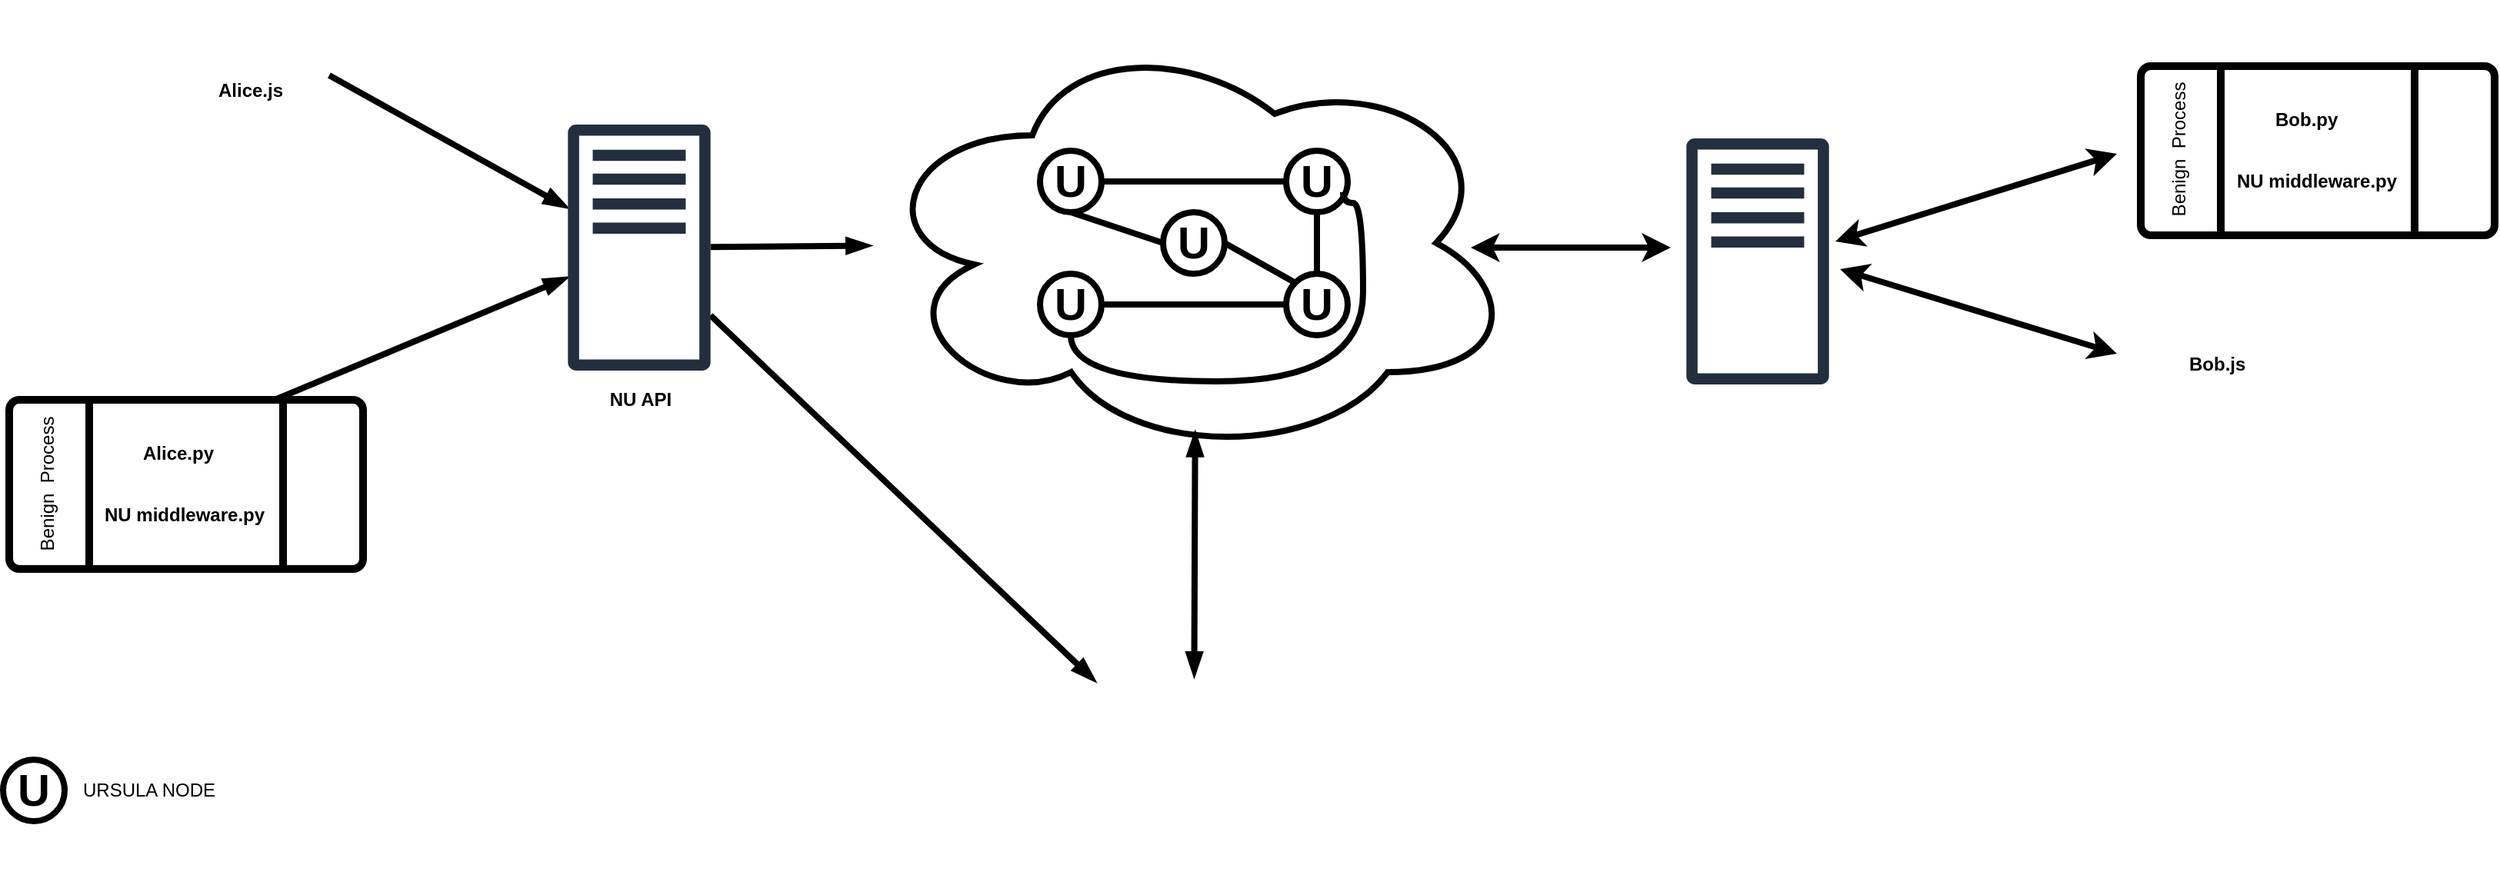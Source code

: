 <mxfile version="12.2.8" type="github" pages="1">
  <diagram id="VRZPe4ht6FZnXAh3OC5D" name="Page-1">
    <mxGraphModel dx="2239" dy="757" grid="1" gridSize="10" guides="1" tooltips="1" connect="1" arrows="1" fold="1" page="1" pageScale="1" pageWidth="827" pageHeight="1169" math="0" shadow="0">
      <root>
        <mxCell id="0"/>
        <mxCell id="1" parent="0"/>
        <mxCell id="8XrIqm7YhIDDk8eNb9Pi-9" value="" style="ellipse;shape=cloud;whiteSpace=wrap;html=1;strokeWidth=4;" vertex="1" parent="1">
          <mxGeometry x="150" y="88" width="420" height="280" as="geometry"/>
        </mxCell>
        <mxCell id="8XrIqm7YhIDDk8eNb9Pi-2" value="&lt;font size=&quot;1&quot;&gt;&lt;b style=&quot;font-size: 29px&quot;&gt;U&lt;/b&gt;&lt;/font&gt;" style="ellipse;whiteSpace=wrap;html=1;strokeWidth=4;" vertex="1" parent="1">
          <mxGeometry x="340" y="208" width="40" height="40" as="geometry"/>
        </mxCell>
        <mxCell id="8XrIqm7YhIDDk8eNb9Pi-12" style="rounded=0;orthogonalLoop=1;jettySize=auto;html=1;exitX=0;exitY=0;exitDx=0;exitDy=0;entryX=1;entryY=0.5;entryDx=0;entryDy=0;endArrow=none;endFill=0;strokeWidth=4;" edge="1" parent="1" source="8XrIqm7YhIDDk8eNb9Pi-3" target="8XrIqm7YhIDDk8eNb9Pi-2">
          <mxGeometry relative="1" as="geometry"/>
        </mxCell>
        <mxCell id="8XrIqm7YhIDDk8eNb9Pi-3" value="&lt;font size=&quot;1&quot;&gt;&lt;b style=&quot;font-size: 29px&quot;&gt;U&lt;/b&gt;&lt;/font&gt;" style="ellipse;whiteSpace=wrap;html=1;strokeWidth=4;" vertex="1" parent="1">
          <mxGeometry x="420" y="248" width="40" height="40" as="geometry"/>
        </mxCell>
        <mxCell id="8XrIqm7YhIDDk8eNb9Pi-15" style="edgeStyle=none;rounded=0;orthogonalLoop=1;jettySize=auto;html=1;exitX=0.5;exitY=1;exitDx=0;exitDy=0;entryX=0;entryY=0.5;entryDx=0;entryDy=0;endArrow=none;endFill=0;strokeWidth=4;" edge="1" parent="1" source="8XrIqm7YhIDDk8eNb9Pi-4" target="8XrIqm7YhIDDk8eNb9Pi-2">
          <mxGeometry relative="1" as="geometry"/>
        </mxCell>
        <mxCell id="8XrIqm7YhIDDk8eNb9Pi-4" value="&lt;font size=&quot;1&quot;&gt;&lt;b style=&quot;font-size: 29px&quot;&gt;U&lt;/b&gt;&lt;/font&gt;" style="ellipse;whiteSpace=wrap;html=1;strokeWidth=4;" vertex="1" parent="1">
          <mxGeometry x="260" y="168" width="40" height="40" as="geometry"/>
        </mxCell>
        <mxCell id="8XrIqm7YhIDDk8eNb9Pi-13" style="edgeStyle=none;rounded=0;orthogonalLoop=1;jettySize=auto;html=1;exitX=0.5;exitY=1;exitDx=0;exitDy=0;endArrow=none;endFill=0;strokeWidth=4;" edge="1" parent="1" source="8XrIqm7YhIDDk8eNb9Pi-5" target="8XrIqm7YhIDDk8eNb9Pi-3">
          <mxGeometry relative="1" as="geometry"/>
        </mxCell>
        <mxCell id="8XrIqm7YhIDDk8eNb9Pi-14" style="edgeStyle=none;rounded=0;orthogonalLoop=1;jettySize=auto;html=1;exitX=0;exitY=0.5;exitDx=0;exitDy=0;endArrow=none;endFill=0;strokeWidth=4;" edge="1" parent="1" source="8XrIqm7YhIDDk8eNb9Pi-5" target="8XrIqm7YhIDDk8eNb9Pi-4">
          <mxGeometry relative="1" as="geometry"/>
        </mxCell>
        <mxCell id="8XrIqm7YhIDDk8eNb9Pi-5" value="&lt;font size=&quot;1&quot;&gt;&lt;b style=&quot;font-size: 29px&quot;&gt;U&lt;/b&gt;&lt;/font&gt;" style="ellipse;whiteSpace=wrap;html=1;strokeWidth=4;" vertex="1" parent="1">
          <mxGeometry x="420" y="168" width="40" height="40" as="geometry"/>
        </mxCell>
        <mxCell id="8XrIqm7YhIDDk8eNb9Pi-11" style="edgeStyle=orthogonalEdgeStyle;rounded=0;orthogonalLoop=1;jettySize=auto;html=1;exitX=1;exitY=0.5;exitDx=0;exitDy=0;endArrow=none;endFill=0;strokeWidth=4;" edge="1" parent="1" source="8XrIqm7YhIDDk8eNb9Pi-6" target="8XrIqm7YhIDDk8eNb9Pi-3">
          <mxGeometry relative="1" as="geometry"/>
        </mxCell>
        <mxCell id="8XrIqm7YhIDDk8eNb9Pi-16" style="edgeStyle=orthogonalEdgeStyle;rounded=0;orthogonalLoop=1;jettySize=auto;html=1;exitX=0.5;exitY=1;exitDx=0;exitDy=0;entryX=0.925;entryY=0.675;entryDx=0;entryDy=0;endArrow=none;endFill=0;curved=1;entryPerimeter=0;strokeWidth=4;" edge="1" parent="1" source="8XrIqm7YhIDDk8eNb9Pi-6" target="8XrIqm7YhIDDk8eNb9Pi-5">
          <mxGeometry relative="1" as="geometry">
            <Array as="points">
              <mxPoint x="280" y="318"/>
              <mxPoint x="470" y="318"/>
              <mxPoint x="470" y="202"/>
              <mxPoint x="457" y="202"/>
            </Array>
          </mxGeometry>
        </mxCell>
        <mxCell id="8XrIqm7YhIDDk8eNb9Pi-6" value="&lt;font size=&quot;1&quot;&gt;&lt;b style=&quot;font-size: 29px&quot;&gt;U&lt;/b&gt;&lt;/font&gt;" style="ellipse;whiteSpace=wrap;html=1;strokeWidth=4;" vertex="1" parent="1">
          <mxGeometry x="260" y="248" width="40" height="40" as="geometry"/>
        </mxCell>
        <mxCell id="8XrIqm7YhIDDk8eNb9Pi-46" style="edgeStyle=none;rounded=0;orthogonalLoop=1;jettySize=auto;html=1;exitX=0.75;exitY=0;exitDx=0;exitDy=0;endArrow=blockThin;endFill=1;strokeWidth=4;" edge="1" parent="1" source="8XrIqm7YhIDDk8eNb9Pi-17" target="8XrIqm7YhIDDk8eNb9Pi-37">
          <mxGeometry relative="1" as="geometry"/>
        </mxCell>
        <mxCell id="8XrIqm7YhIDDk8eNb9Pi-17" value="" style="verticalLabelPosition=bottom;verticalAlign=top;html=1;shape=process;whiteSpace=wrap;rounded=1;size=0.225;arcSize=6;strokeWidth=5;" vertex="1" parent="1">
          <mxGeometry x="-410" y="330" width="230" height="110" as="geometry"/>
        </mxCell>
        <mxCell id="8XrIqm7YhIDDk8eNb9Pi-41" style="rounded=0;orthogonalLoop=1;jettySize=auto;html=1;exitX=1;exitY=0.5;exitDx=0;exitDy=0;endArrow=blockThin;endFill=1;strokeWidth=4;" edge="1" parent="1" source="8XrIqm7YhIDDk8eNb9Pi-23" target="8XrIqm7YhIDDk8eNb9Pi-37">
          <mxGeometry relative="1" as="geometry"/>
        </mxCell>
        <mxCell id="8XrIqm7YhIDDk8eNb9Pi-23" value="" style="shape=image;html=1;verticalAlign=top;verticalLabelPosition=bottom;labelBackgroundColor=#ffffff;imageAspect=0;aspect=fixed;image=https://cdn3.iconfinder.com/data/icons/streamline-icon-set-free-pack/48/Streamline-17-128.png;strokeWidth=1;" vertex="1" parent="1">
          <mxGeometry x="-300" y="70" width="98" height="98" as="geometry"/>
        </mxCell>
        <mxCell id="8XrIqm7YhIDDk8eNb9Pi-25" value="" style="shape=image;html=1;verticalAlign=top;verticalLabelPosition=bottom;labelBackgroundColor=#ffffff;imageAspect=0;aspect=fixed;image=https://cdn3.iconfinder.com/data/icons/streamline-icon-set-free-pack/48/Streamline-17-128.png;strokeWidth=4;" vertex="1" parent="1">
          <mxGeometry x="980" y="248" width="98" height="98" as="geometry"/>
        </mxCell>
        <mxCell id="8XrIqm7YhIDDk8eNb9Pi-27" value="&lt;font size=&quot;1&quot;&gt;&lt;b style=&quot;font-size: 29px&quot;&gt;U&lt;/b&gt;&lt;/font&gt;" style="ellipse;whiteSpace=wrap;html=1;strokeWidth=4;" vertex="1" parent="1">
          <mxGeometry x="-414" y="564" width="40" height="40" as="geometry"/>
        </mxCell>
        <mxCell id="8XrIqm7YhIDDk8eNb9Pi-28" value="URSULA NODE" style="text;html=1;resizable=0;points=[];autosize=1;align=left;verticalAlign=top;spacingTop=-4;" vertex="1" parent="1">
          <mxGeometry x="-364" y="574" width="100" height="20" as="geometry"/>
        </mxCell>
        <mxCell id="8XrIqm7YhIDDk8eNb9Pi-53" style="edgeStyle=none;rounded=0;orthogonalLoop=1;jettySize=auto;html=1;entryX=0.502;entryY=0.939;entryDx=0;entryDy=0;entryPerimeter=0;endArrow=blockThin;endFill=1;strokeWidth=4;startArrow=blockThin;startFill=1;" edge="1" parent="1" source="8XrIqm7YhIDDk8eNb9Pi-29" target="8XrIqm7YhIDDk8eNb9Pi-9">
          <mxGeometry relative="1" as="geometry"/>
        </mxCell>
        <mxCell id="8XrIqm7YhIDDk8eNb9Pi-29" value="" style="shape=image;html=1;verticalAlign=top;verticalLabelPosition=bottom;labelBackgroundColor=#ffffff;imageAspect=0;aspect=fixed;image=https://cdn3.iconfinder.com/data/icons/popular-cryptocurrencies/80/Cryptocurrency_token_coin_v3-01-128.png;strokeWidth=1;" vertex="1" parent="1">
          <mxGeometry x="296" y="510" width="128" height="128" as="geometry"/>
        </mxCell>
        <mxCell id="8XrIqm7YhIDDk8eNb9Pi-30" value="Alice.js" style="text;html=1;resizable=0;points=[];autosize=1;align=left;verticalAlign=top;spacingTop=-4;fontStyle=1" vertex="1" parent="1">
          <mxGeometry x="-276" y="119" width="50" height="20" as="geometry"/>
        </mxCell>
        <mxCell id="8XrIqm7YhIDDk8eNb9Pi-31" value="&lt;b&gt;Alice.py&lt;/b&gt;" style="text;html=1;resizable=0;points=[];autosize=1;align=left;verticalAlign=top;spacingTop=-4;" vertex="1" parent="1">
          <mxGeometry x="-325" y="355" width="60" height="20" as="geometry"/>
        </mxCell>
        <mxCell id="8XrIqm7YhIDDk8eNb9Pi-35" value="&lt;b&gt;Bob.js&lt;/b&gt;" style="text;html=1;resizable=0;points=[];autosize=1;align=left;verticalAlign=top;spacingTop=-4;" vertex="1" parent="1">
          <mxGeometry x="1005" y="297" width="50" height="20" as="geometry"/>
        </mxCell>
        <mxCell id="8XrIqm7YhIDDk8eNb9Pi-47" style="edgeStyle=none;rounded=0;orthogonalLoop=1;jettySize=auto;html=1;endArrow=blockThin;endFill=1;strokeWidth=4;" edge="1" parent="1" source="8XrIqm7YhIDDk8eNb9Pi-37" target="8XrIqm7YhIDDk8eNb9Pi-9">
          <mxGeometry relative="1" as="geometry"/>
        </mxCell>
        <mxCell id="8XrIqm7YhIDDk8eNb9Pi-48" style="edgeStyle=none;rounded=0;orthogonalLoop=1;jettySize=auto;html=1;endArrow=blockThin;endFill=1;strokeWidth=4;" edge="1" parent="1" source="8XrIqm7YhIDDk8eNb9Pi-37" target="8XrIqm7YhIDDk8eNb9Pi-29">
          <mxGeometry relative="1" as="geometry"/>
        </mxCell>
        <mxCell id="8XrIqm7YhIDDk8eNb9Pi-37" value="" style="outlineConnect=0;fontColor=#232F3E;gradientColor=none;fillColor=#232F3E;strokeColor=none;dashed=0;verticalLabelPosition=bottom;verticalAlign=top;align=center;html=1;fontSize=12;fontStyle=0;aspect=fixed;pointerEvents=1;shape=mxgraph.aws4.traditional_server;strokeWidth=2;" vertex="1" parent="1">
          <mxGeometry x="-47" y="151" width="93" height="160" as="geometry"/>
        </mxCell>
        <mxCell id="8XrIqm7YhIDDk8eNb9Pi-38" value="NU middleware.py" style="text;html=1;resizable=0;points=[];autosize=1;align=left;verticalAlign=top;spacingTop=-4;fontStyle=1" vertex="1" parent="1">
          <mxGeometry x="-350" y="395" width="110" height="20" as="geometry"/>
        </mxCell>
        <mxCell id="8XrIqm7YhIDDk8eNb9Pi-44" value="NU API" style="text;html=1;resizable=0;points=[];autosize=1;align=center;verticalAlign=top;spacingTop=-4;fontStyle=1" vertex="1" parent="1">
          <mxGeometry x="-25" y="320" width="50" height="20" as="geometry"/>
        </mxCell>
        <mxCell id="8XrIqm7YhIDDk8eNb9Pi-49" value="Benign&amp;nbsp; Process" style="text;html=1;resizable=0;points=[];autosize=1;align=center;verticalAlign=top;spacingTop=-4;fontStyle=0;rotation=-90;" vertex="1" parent="1">
          <mxGeometry x="-435" y="375" width="100" height="20" as="geometry"/>
        </mxCell>
        <mxCell id="8XrIqm7YhIDDk8eNb9Pi-54" value="" style="outlineConnect=0;fontColor=#232F3E;gradientColor=none;fillColor=#232F3E;strokeColor=none;dashed=0;verticalLabelPosition=bottom;verticalAlign=top;align=center;html=1;fontSize=12;fontStyle=0;aspect=fixed;pointerEvents=1;shape=mxgraph.aws4.traditional_server;strokeWidth=2;" vertex="1" parent="1">
          <mxGeometry x="680" y="160" width="93" height="160" as="geometry"/>
        </mxCell>
        <mxCell id="8XrIqm7YhIDDk8eNb9Pi-57" value="" style="endArrow=classic;startArrow=classic;html=1;strokeWidth=4;" edge="1" parent="1">
          <mxGeometry width="50" height="50" relative="1" as="geometry">
            <mxPoint x="540" y="231" as="sourcePoint"/>
            <mxPoint x="670" y="231" as="targetPoint"/>
          </mxGeometry>
        </mxCell>
        <mxCell id="8XrIqm7YhIDDk8eNb9Pi-58" value="" style="endArrow=classic;startArrow=classic;html=1;strokeWidth=4;" edge="1" parent="1">
          <mxGeometry width="50" height="50" relative="1" as="geometry">
            <mxPoint x="777" y="227" as="sourcePoint"/>
            <mxPoint x="960" y="170" as="targetPoint"/>
          </mxGeometry>
        </mxCell>
        <mxCell id="8XrIqm7YhIDDk8eNb9Pi-60" value="" style="endArrow=classic;startArrow=classic;html=1;strokeWidth=4;" edge="1" parent="1">
          <mxGeometry width="50" height="50" relative="1" as="geometry">
            <mxPoint x="780" y="245" as="sourcePoint"/>
            <mxPoint x="960" y="300" as="targetPoint"/>
          </mxGeometry>
        </mxCell>
        <mxCell id="8XrIqm7YhIDDk8eNb9Pi-61" value="" style="verticalLabelPosition=bottom;verticalAlign=top;html=1;shape=process;whiteSpace=wrap;rounded=1;size=0.225;arcSize=6;strokeWidth=5;" vertex="1" parent="1">
          <mxGeometry x="975.5" y="113" width="230" height="110" as="geometry"/>
        </mxCell>
        <mxCell id="8XrIqm7YhIDDk8eNb9Pi-62" value="&lt;b&gt;Bob.py&lt;/b&gt;" style="text;html=1;resizable=0;points=[];autosize=1;align=left;verticalAlign=top;spacingTop=-4;" vertex="1" parent="1">
          <mxGeometry x="1060.5" y="138" width="60" height="20" as="geometry"/>
        </mxCell>
        <mxCell id="8XrIqm7YhIDDk8eNb9Pi-63" value="NU middleware.py" style="text;html=1;resizable=0;points=[];autosize=1;align=left;verticalAlign=top;spacingTop=-4;fontStyle=1" vertex="1" parent="1">
          <mxGeometry x="1035.5" y="178" width="110" height="20" as="geometry"/>
        </mxCell>
        <mxCell id="8XrIqm7YhIDDk8eNb9Pi-64" value="Benign&amp;nbsp; Process" style="text;html=1;resizable=0;points=[];autosize=1;align=center;verticalAlign=top;spacingTop=-4;fontStyle=0;rotation=-90;" vertex="1" parent="1">
          <mxGeometry x="950.5" y="158" width="100" height="20" as="geometry"/>
        </mxCell>
      </root>
    </mxGraphModel>
  </diagram>
</mxfile>
